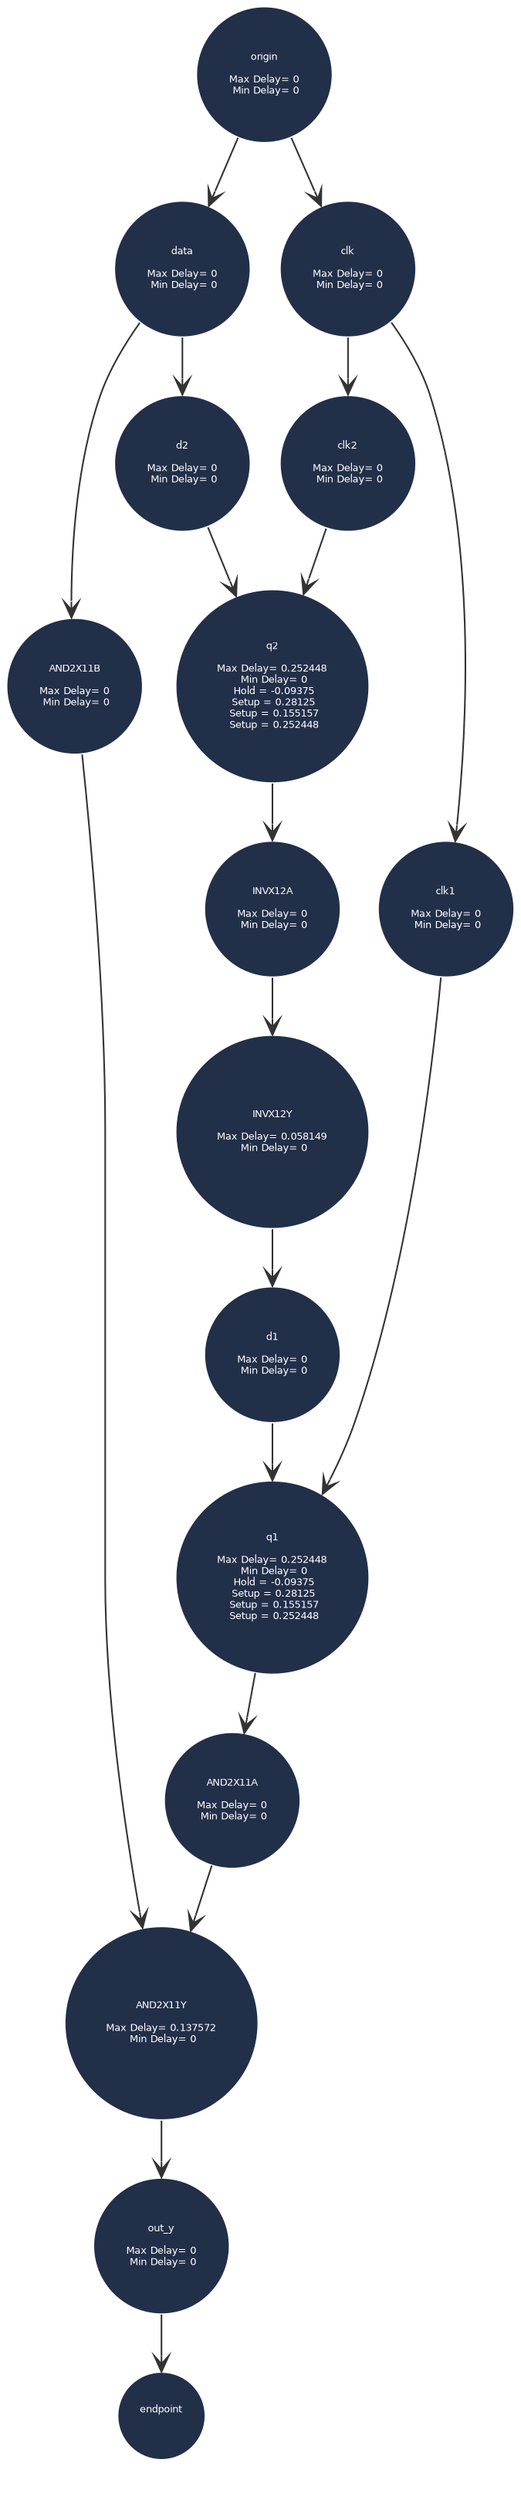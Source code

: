 // Graph
digraph {
	graph [bgcolor="#ffffff" fontcolor=white fontsize=12 label="Graph"]
	node [color=white fillcolor="#222f49" fontcolor=white fontname=Helvetica fontsize=6 radius=2 shape=circle style=filled]
	edge [arrowhead=open color="#333333" fontcolor=white fontname=Courier fontsize=12]
	origin [label="origin

Max Delay= 0
 Min Delay= 0"]
	data [label="data

Max Delay= 0
 Min Delay= 0"]
	d2 [label="d2

Max Delay= 0
 Min Delay= 0"]
	AND2X11B [label="AND2X11B

Max Delay= 0
 Min Delay= 0"]
	clk [label="clk

Max Delay= 0
 Min Delay= 0"]
	clk1 [label="clk1

Max Delay= 0
 Min Delay= 0"]
	clk2 [label="clk2

Max Delay= 0
 Min Delay= 0"]
	q2 [label="q2

Max Delay= 0.252448
 Min Delay= 0
 Hold = -0.09375
 Setup = 0.28125
 Setup = 0.155157
 Setup = 0.252448"]
	INVX12A [label="INVX12A

Max Delay= 0
 Min Delay= 0"]
	INVX12Y [label="INVX12Y

Max Delay= 0.058149
 Min Delay= 0"]
	d1 [label="d1

Max Delay= 0
 Min Delay= 0"]
	q1 [label="q1

Max Delay= 0.252448
 Min Delay= 0
 Hold = -0.09375
 Setup = 0.28125
 Setup = 0.155157
 Setup = 0.252448"]
	AND2X11A [label="AND2X11A

Max Delay= 0
 Min Delay= 0"]
	AND2X11Y [label="AND2X11Y

Max Delay= 0.137572
 Min Delay= 0"]
	out_y [label="out_y

Max Delay= 0
 Min Delay= 0"]
	endpoint [label="endpoint

"]
		origin -> data
		origin -> clk
		q1 -> AND2X11A
		AND2X11A -> AND2X11Y
		clk -> clk1
		clk -> clk2
		INVX12A -> INVX12Y
		AND2X11Y -> out_y
		AND2X11B -> AND2X11Y
		d2 -> q2
		INVX12Y -> d1
		q2 -> INVX12A
		clk1 -> q1
		clk2 -> q2
		data -> d2
		data -> AND2X11B
		out_y -> endpoint
		d1 -> q1
}
